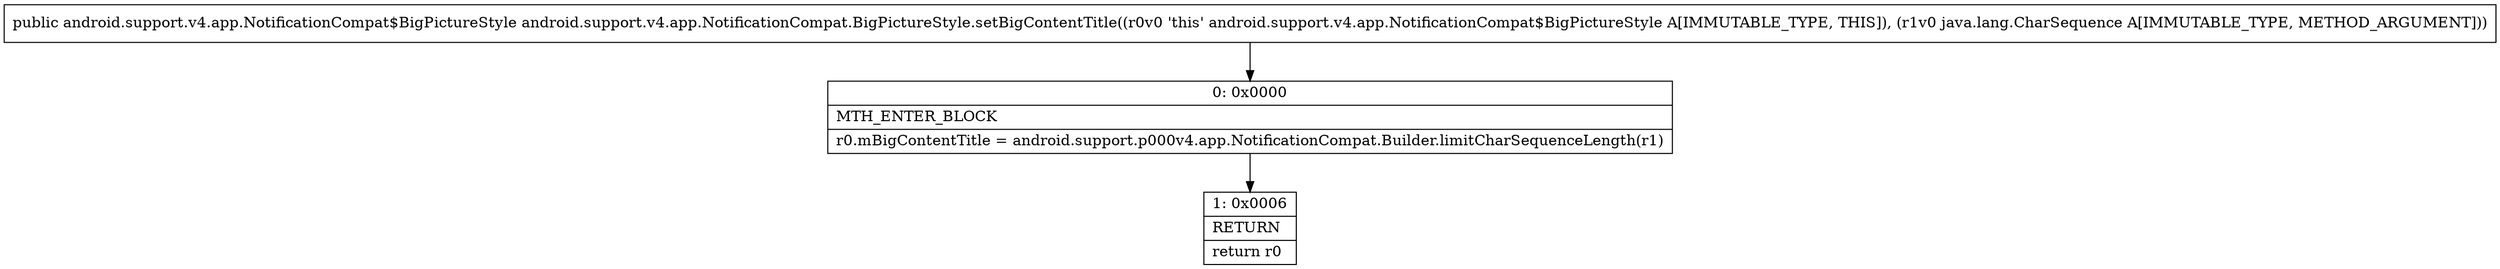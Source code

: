digraph "CFG forandroid.support.v4.app.NotificationCompat.BigPictureStyle.setBigContentTitle(Ljava\/lang\/CharSequence;)Landroid\/support\/v4\/app\/NotificationCompat$BigPictureStyle;" {
Node_0 [shape=record,label="{0\:\ 0x0000|MTH_ENTER_BLOCK\l|r0.mBigContentTitle = android.support.p000v4.app.NotificationCompat.Builder.limitCharSequenceLength(r1)\l}"];
Node_1 [shape=record,label="{1\:\ 0x0006|RETURN\l|return r0\l}"];
MethodNode[shape=record,label="{public android.support.v4.app.NotificationCompat$BigPictureStyle android.support.v4.app.NotificationCompat.BigPictureStyle.setBigContentTitle((r0v0 'this' android.support.v4.app.NotificationCompat$BigPictureStyle A[IMMUTABLE_TYPE, THIS]), (r1v0 java.lang.CharSequence A[IMMUTABLE_TYPE, METHOD_ARGUMENT])) }"];
MethodNode -> Node_0;
Node_0 -> Node_1;
}

